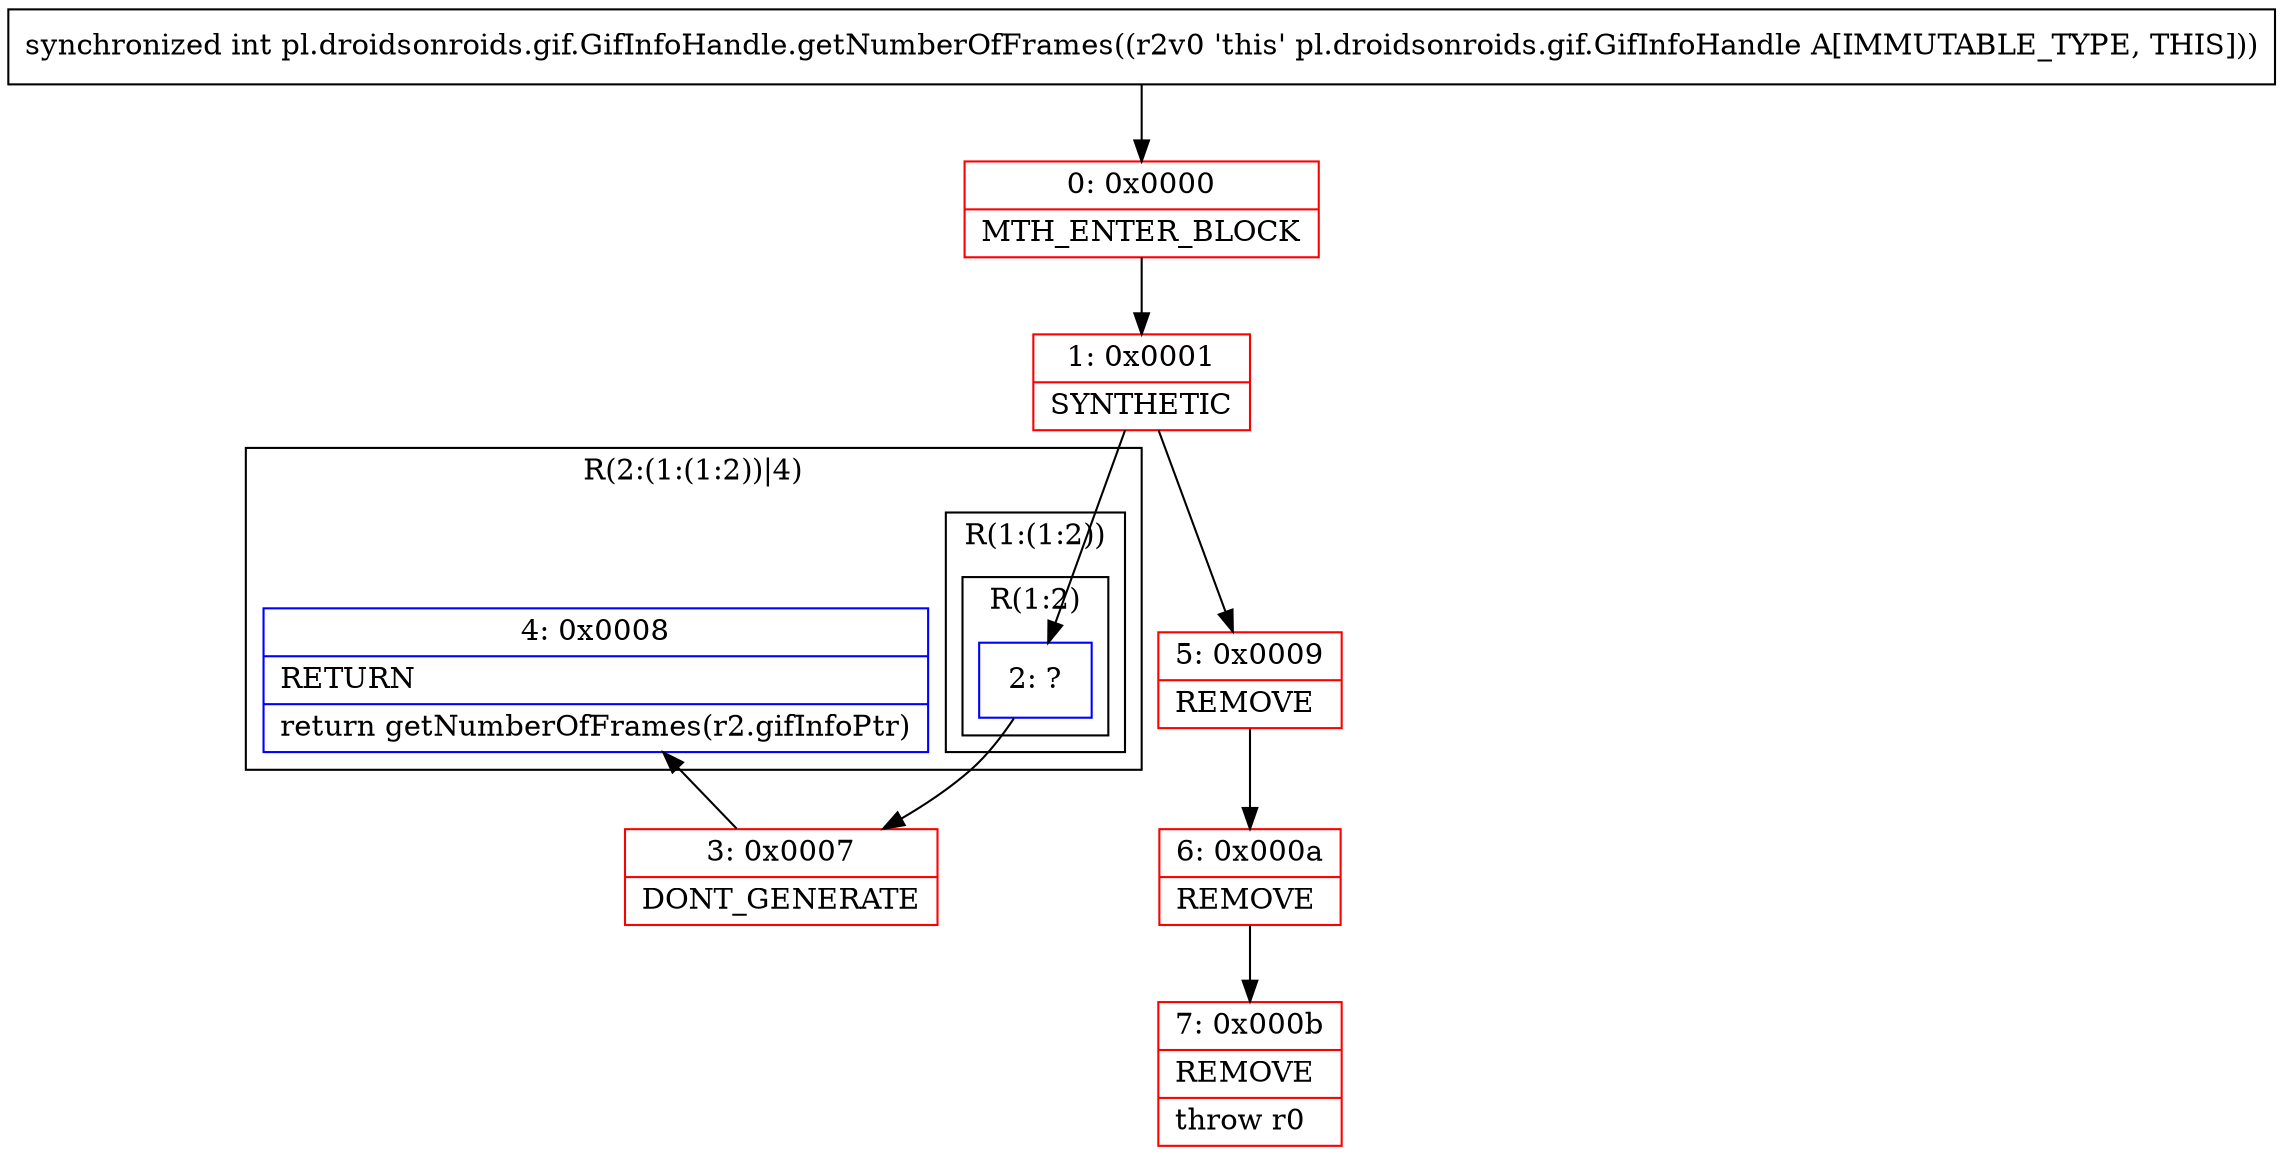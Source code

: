 digraph "CFG forpl.droidsonroids.gif.GifInfoHandle.getNumberOfFrames()I" {
subgraph cluster_Region_1537998564 {
label = "R(2:(1:(1:2))|4)";
node [shape=record,color=blue];
subgraph cluster_Region_987589994 {
label = "R(1:(1:2))";
node [shape=record,color=blue];
subgraph cluster_Region_1374179327 {
label = "R(1:2)";
node [shape=record,color=blue];
Node_2 [shape=record,label="{2\:\ ?}"];
}
}
Node_4 [shape=record,label="{4\:\ 0x0008|RETURN\l|return getNumberOfFrames(r2.gifInfoPtr)\l}"];
}
Node_0 [shape=record,color=red,label="{0\:\ 0x0000|MTH_ENTER_BLOCK\l}"];
Node_1 [shape=record,color=red,label="{1\:\ 0x0001|SYNTHETIC\l}"];
Node_3 [shape=record,color=red,label="{3\:\ 0x0007|DONT_GENERATE\l}"];
Node_5 [shape=record,color=red,label="{5\:\ 0x0009|REMOVE\l}"];
Node_6 [shape=record,color=red,label="{6\:\ 0x000a|REMOVE\l}"];
Node_7 [shape=record,color=red,label="{7\:\ 0x000b|REMOVE\l|throw r0\l}"];
MethodNode[shape=record,label="{synchronized int pl.droidsonroids.gif.GifInfoHandle.getNumberOfFrames((r2v0 'this' pl.droidsonroids.gif.GifInfoHandle A[IMMUTABLE_TYPE, THIS])) }"];
MethodNode -> Node_0;
Node_2 -> Node_3;
Node_0 -> Node_1;
Node_1 -> Node_2;
Node_1 -> Node_5;
Node_3 -> Node_4;
Node_5 -> Node_6;
Node_6 -> Node_7;
}

